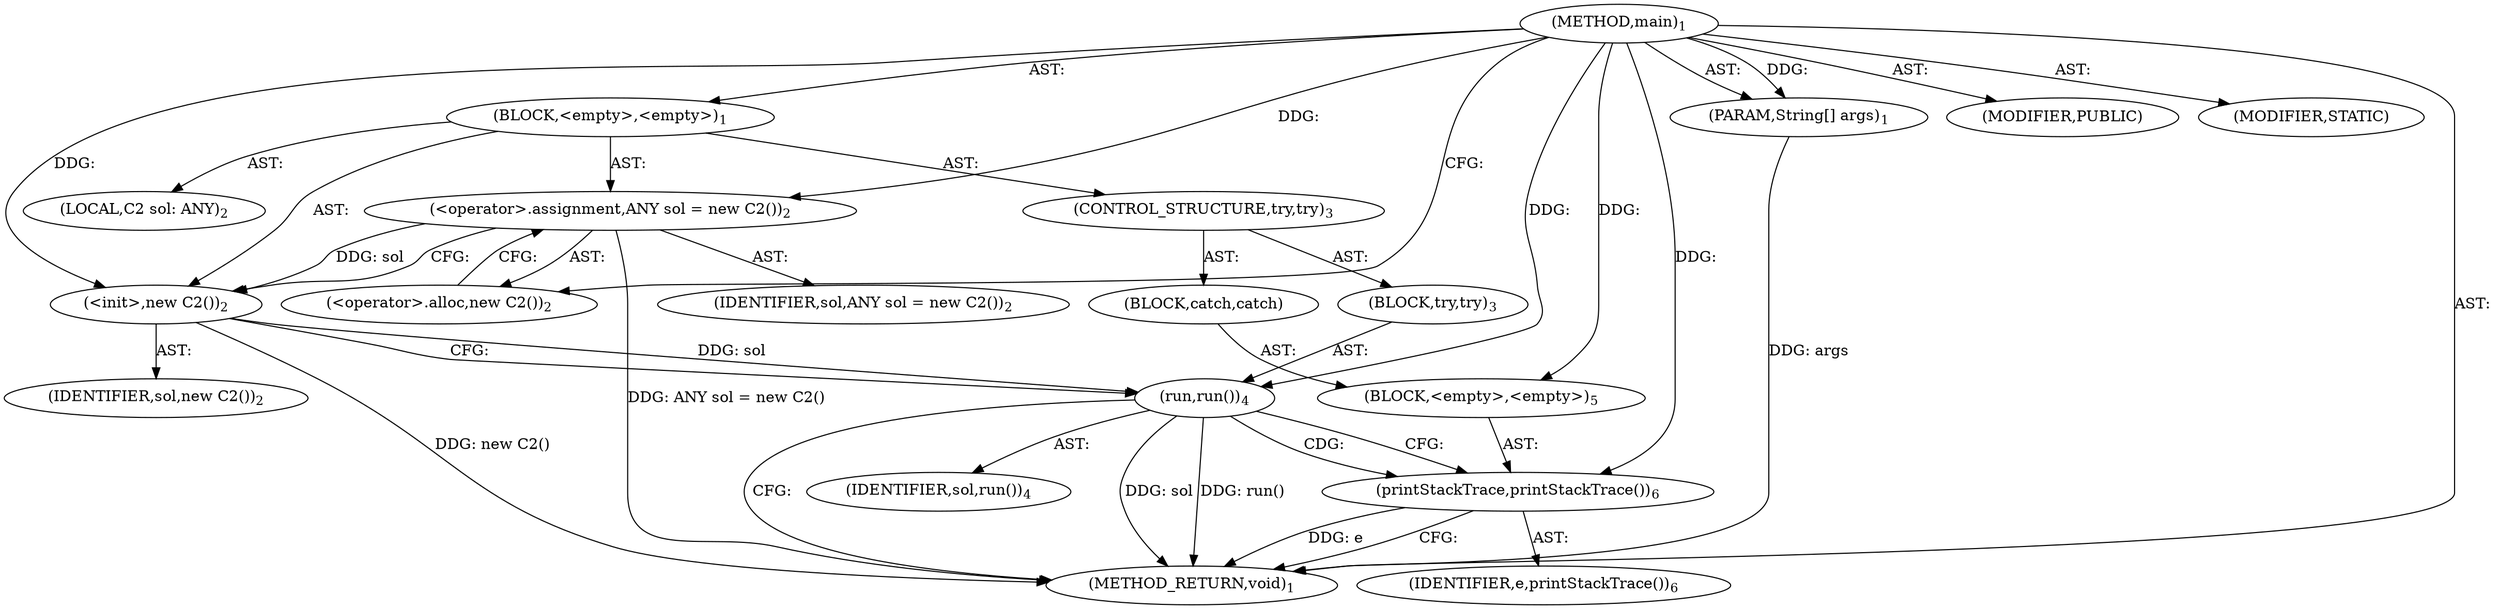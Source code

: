 digraph "main" {  
"19" [label = <(METHOD,main)<SUB>1</SUB>> ]
"20" [label = <(PARAM,String[] args)<SUB>1</SUB>> ]
"21" [label = <(BLOCK,&lt;empty&gt;,&lt;empty&gt;)<SUB>1</SUB>> ]
"4" [label = <(LOCAL,C2 sol: ANY)<SUB>2</SUB>> ]
"22" [label = <(&lt;operator&gt;.assignment,ANY sol = new C2())<SUB>2</SUB>> ]
"23" [label = <(IDENTIFIER,sol,ANY sol = new C2())<SUB>2</SUB>> ]
"24" [label = <(&lt;operator&gt;.alloc,new C2())<SUB>2</SUB>> ]
"25" [label = <(&lt;init&gt;,new C2())<SUB>2</SUB>> ]
"3" [label = <(IDENTIFIER,sol,new C2())<SUB>2</SUB>> ]
"26" [label = <(CONTROL_STRUCTURE,try,try)<SUB>3</SUB>> ]
"27" [label = <(BLOCK,try,try)<SUB>3</SUB>> ]
"28" [label = <(run,run())<SUB>4</SUB>> ]
"29" [label = <(IDENTIFIER,sol,run())<SUB>4</SUB>> ]
"30" [label = <(BLOCK,catch,catch)> ]
"31" [label = <(BLOCK,&lt;empty&gt;,&lt;empty&gt;)<SUB>5</SUB>> ]
"32" [label = <(printStackTrace,printStackTrace())<SUB>6</SUB>> ]
"33" [label = <(IDENTIFIER,e,printStackTrace())<SUB>6</SUB>> ]
"34" [label = <(MODIFIER,PUBLIC)> ]
"35" [label = <(MODIFIER,STATIC)> ]
"36" [label = <(METHOD_RETURN,void)<SUB>1</SUB>> ]
  "19" -> "20"  [ label = "AST: "] 
  "19" -> "21"  [ label = "AST: "] 
  "19" -> "34"  [ label = "AST: "] 
  "19" -> "35"  [ label = "AST: "] 
  "19" -> "36"  [ label = "AST: "] 
  "21" -> "4"  [ label = "AST: "] 
  "21" -> "22"  [ label = "AST: "] 
  "21" -> "25"  [ label = "AST: "] 
  "21" -> "26"  [ label = "AST: "] 
  "22" -> "23"  [ label = "AST: "] 
  "22" -> "24"  [ label = "AST: "] 
  "25" -> "3"  [ label = "AST: "] 
  "26" -> "27"  [ label = "AST: "] 
  "26" -> "30"  [ label = "AST: "] 
  "27" -> "28"  [ label = "AST: "] 
  "28" -> "29"  [ label = "AST: "] 
  "30" -> "31"  [ label = "AST: "] 
  "31" -> "32"  [ label = "AST: "] 
  "32" -> "33"  [ label = "AST: "] 
  "22" -> "25"  [ label = "CFG: "] 
  "25" -> "28"  [ label = "CFG: "] 
  "24" -> "22"  [ label = "CFG: "] 
  "28" -> "36"  [ label = "CFG: "] 
  "28" -> "32"  [ label = "CFG: "] 
  "32" -> "36"  [ label = "CFG: "] 
  "19" -> "24"  [ label = "CFG: "] 
  "20" -> "36"  [ label = "DDG: args"] 
  "22" -> "36"  [ label = "DDG: ANY sol = new C2()"] 
  "25" -> "36"  [ label = "DDG: new C2()"] 
  "28" -> "36"  [ label = "DDG: sol"] 
  "28" -> "36"  [ label = "DDG: run()"] 
  "32" -> "36"  [ label = "DDG: e"] 
  "19" -> "20"  [ label = "DDG: "] 
  "19" -> "22"  [ label = "DDG: "] 
  "22" -> "25"  [ label = "DDG: sol"] 
  "19" -> "25"  [ label = "DDG: "] 
  "19" -> "31"  [ label = "DDG: "] 
  "25" -> "28"  [ label = "DDG: sol"] 
  "19" -> "28"  [ label = "DDG: "] 
  "19" -> "32"  [ label = "DDG: "] 
  "28" -> "32"  [ label = "CDG: "] 
}
